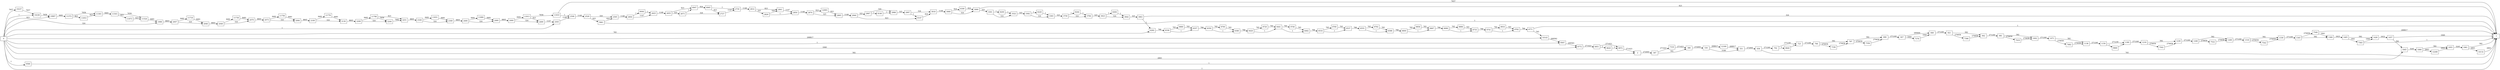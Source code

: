 digraph {
	graph [rankdir=LR]
	node [shape=rectangle]
	2 -> 367 [label=272005]
	367 -> 388 [label=582]
	367 -> 7316 [label=271423]
	388 -> 530 [label=272005]
	530 -> 551 [label=3188]
	530 -> 12180 [label=268817]
	551 -> 636 [label=272005]
	636 -> 1 [label=765]
	636 -> 702 [label=271240]
	702 -> 723 [label=271239]
	702 -> 9640 [label=1]
	723 -> 766 [label=271240]
	766 -> 787 [label=582]
	766 -> 7336 [label=270658]
	787 -> 808 [label=582]
	787 -> 7356 [label=270658]
	808 -> 827 [label=271240]
	827 -> 848 [label=269400]
	827 -> 7376 [label=1840]
	848 -> 921 [label=271240]
	921 -> 942 [label=582]
	921 -> 7396 [label=270658]
	942 -> 981 [label=271240]
	981 -> 1002 [label=582]
	981 -> 7416 [label=270658]
	1002 -> 1071 [label=271240]
	1071 -> 1138 [label=582]
	1071 -> 7482 [label=270658]
	1138 -> 1159 [label=271240]
	1159 -> 1180 [label=271239]
	1159 -> 9660 [label=1]
	1180 -> 1218 [label=271240]
	1218 -> 1239 [label=582]
	1218 -> 7502 [label=270658]
	1239 -> 1248 [label=271240]
	1248 -> 1269 [label=582]
	1248 -> 7522 [label=270658]
	1269 -> 1318 [label=271240]
	1318 -> 1339 [label=582]
	1318 -> 7542 [label=270658]
	1339 -> 1345 [label=271240]
	1345 -> 1369 [label=582]
	1345 -> 7549 [label=270658]
	1369 -> 1405 [label=2423]
	1405 -> 1426 [label=582]
	1405 -> 7583 [label=1841]
	1426 -> 1457 [label=2422]
	1457 -> 1 [label=1840]
	1457 -> 1845 [label=582]
	1845 -> 1866 [label=3245]
	1866 -> 1955 [label=582]
	1866 -> 12268 [label=2663]
	1955 -> 1961 [label=3245]
	1961 -> 1 [label=582]
	1961 -> 14132 [label=2663]
	1998 -> 2007 [label=8805]
	2007 -> 2040 [label=324]
	2007 -> 11716 [label=8481]
	2040 -> 2049 [label=8805]
	2049 -> 2070 [label=324]
	2049 -> 11736 [label=8481]
	2070 -> 2073 [label=8805]
	2073 -> 2094 [label=324]
	2073 -> 11756 [label=8481]
	2094 -> 2109 [label=8805]
	2109 -> 2130 [label=324]
	2109 -> 11776 [label=8481]
	2130 -> 2208 [label=8805]
	2208 -> 2244 [label=324]
	2208 -> 11798 [label=8481]
	2244 -> 2251 [label=7982]
	2251 -> 2328 [label=8805]
	2328 -> 2349 [label=324]
	2328 -> 11831 [label=8481]
	2349 -> 2400 [label=8805]
	2400 -> 2460 [label=324]
	2400 -> 11890 [label=8481]
	2460 -> 2464 [label=8805]
	2464 -> 2490 [label=324]
	2464 -> 11913 [label=8481]
	2490 -> 2505 [label=1147]
	2505 -> 2508 [label=1148]
	2508 -> 2529 [label=1149]
	2529 -> 2595 [label=324]
	2529 -> 5961 [label=825]
	2595 -> 2604 [label=1148]
	2604 -> 2625 [label=1147]
	2604 -> 6044 [label=1]
	2625 -> 2655 [label=1148]
	2655 -> 2673 [label=325]
	2655 -> 6047 [label=823]
	2673 -> 2727 [label=324]
	2673 -> 6047 [label=1]
	2727 -> 2730 [label=1147]
	2730 -> 2814 [label=1148]
	2814 -> 2829 [label=325]
	2814 -> 2841 [label=823]
	2829 -> 2841 [label=324]
	2829 -> 2850 [label=1]
	2841 -> 2850 [label=1147]
	2850 -> 2874 [label=1148]
	2874 -> 2895 [label=325]
	2874 -> 12093 [label=823]
	2895 -> 2946 [label=1148]
	2946 -> 2967 [label=325]
	2946 -> 6147 [label=823]
	2967 -> 2988 [label=324]
	2967 -> 6140 [label=1]
	2988 -> 2997 [label=325]
	2997 -> 3018 [label=324]
	2997 -> 6147 [label=1]
	3018 -> 3069 [label=1148]
	3069 -> 3090 [label=324]
	3069 -> 6180 [label=824]
	3090 -> 3301 [label=325]
	3090 -> 1 [label=823]
	3301 -> 3322 [label=324]
	3301 -> 6200 [label=1]
	3322 -> 3362 [label=325]
	3362 -> 3383 [label=324]
	3362 -> 6220 [label=1]
	3383 -> 3759 [label=325]
	3759 -> 3784 [label=324]
	3759 -> 6244 [label=1]
	3784 -> 3923 [label=325]
	3923 -> 3944 [label=324]
	3923 -> 6264 [label=1]
	3944 -> 3963 [label=325]
	3963 -> 1 [label=324]
	3963 -> 6282 [label=1]
	5961 -> 1 [label=1]
	5961 -> 2595 [label=824]
	6044 -> 2625 [label=1]
	6047 -> 6065 [label=824]
	6065 -> 2730 [label=1]
	6065 -> 2727 [label=823]
	6140 -> 2988 [label=1]
	6147 -> 3018 [label=824]
	6180 -> 3090 [label=824]
	6200 -> 3322 [label=1]
	6220 -> 3383 [label=1]
	6244 -> 3784 [label=1]
	6264 -> 3944 [label=1]
	6282 -> 6336 [label=766]
	6336 -> 6357 [label=1]
	6336 -> 9680 [label=765]
	6357 -> 6359 [label=766]
	6359 -> 6380 [label=1]
	6359 -> 9700 [label=765]
	6380 -> 6420 [label=766]
	6420 -> 6441 [label=1]
	6420 -> 9720 [label=765]
	6441 -> 6462 [label=1]
	6441 -> 9740 [label=765]
	6462 -> 6516 [label=766]
	6516 -> 6537 [label=1]
	6516 -> 9760 [label=765]
	6537 -> 6555 [label=766]
	6555 -> 6588 [label=1]
	6555 -> 9792 [label=765]
	6588 -> 6600 [label=766]
	6600 -> 6667 [label=1]
	6600 -> 9858 [label=765]
	6667 -> 6696 [label=766]
	6696 -> 6735 [label=1]
	6696 -> 9896 [label=765]
	6735 -> 6741 [label=766]
	6741 -> 6762 [label=1]
	6741 -> 9916 [label=765]
	6762 -> 6771 [label=766]
	6771 -> 1 [label=1]
	6771 -> 10143 [label=765]
	6772 -> 6951 [label=271423]
	6951 -> 6972 [label=271422]
	6951 -> 9620 [label=1]
	6972 -> 2 [label=271423]
	7316 -> 388 [label=271423]
	7336 -> 787 [label=270658]
	7356 -> 808 [label=270658]
	7376 -> 848 [label=1840]
	7396 -> 942 [label=270658]
	7416 -> 1002 [label=270658]
	7482 -> 1138 [label=270658]
	7502 -> 1239 [label=270658]
	7522 -> 1269 [label=270658]
	7542 -> 1339 [label=270658]
	7549 -> 1 [label=268817]
	7549 -> 1369 [label=1841]
	7583 -> 1 [label=1]
	7583 -> 1426 [label=1840]
	9566 -> 1 [label=1]
	9567 -> 6772 [label=269583]
	9620 -> 6972 [label=1]
	9640 -> 723 [label=1]
	9660 -> 1180 [label=1]
	9680 -> 6357 [label=765]
	9700 -> 6380 [label=765]
	9720 -> 6441 [label=765]
	9740 -> 6462 [label=765]
	9760 -> 6537 [label=765]
	9792 -> 6588 [label=765]
	9858 -> 6667 [label=765]
	9896 -> 6735 [label=765]
	9916 -> 6762 [label=765]
	10143 -> 9567 [label=269582]
	10237 -> 10238 [label=7657]
	10238 -> 10807 [label=7658]
	10807 -> 11372 [label=8481]
	11372 -> 11393 [label=7658]
	11372 -> 11953 [label=823]
	11393 -> 11503 [label=8481]
	11503 -> 11524 [label=7658]
	11503 -> 11973 [label=823]
	11524 -> 1998 [label=8481]
	11716 -> 2040 [label=8481]
	11736 -> 2070 [label=8481]
	11756 -> 2094 [label=8481]
	11776 -> 2130 [label=8481]
	11798 -> 2244 [label=7658]
	11798 -> 2251 [label=823]
	11831 -> 2349 [label=8481]
	11890 -> 2460 [label=8481]
	11913 -> 11933 [label=7658]
	11913 -> 2490 [label=823]
	11933 -> 2508 [label=1]
	11933 -> 1 [label=7657]
	11953 -> 11393 [label=823]
	11973 -> 11524 [label=823]
	12093 -> 2895 [label=823]
	12180 -> 551 [label=268817]
	12268 -> 1955 [label=2663]
	14132 -> 1 [label=2663]
	0 -> 2 [label=582]
	0 -> 6772 [label=1840]
	0 -> 9567 [label=1]
	0 -> 6282 [label=765]
	0 -> 10807 [label=823]
	0 -> 10238 [label=1]
	0 -> 10143 [label=268817]
	0 -> 1845 [label=2663]
	0 -> 1998 [label=324]
	0 -> 1 [label=1]
	0 -> 2505 [label=1]
	0 -> 9566 [label=1]
	0 -> 10237 [label=7657]
}
